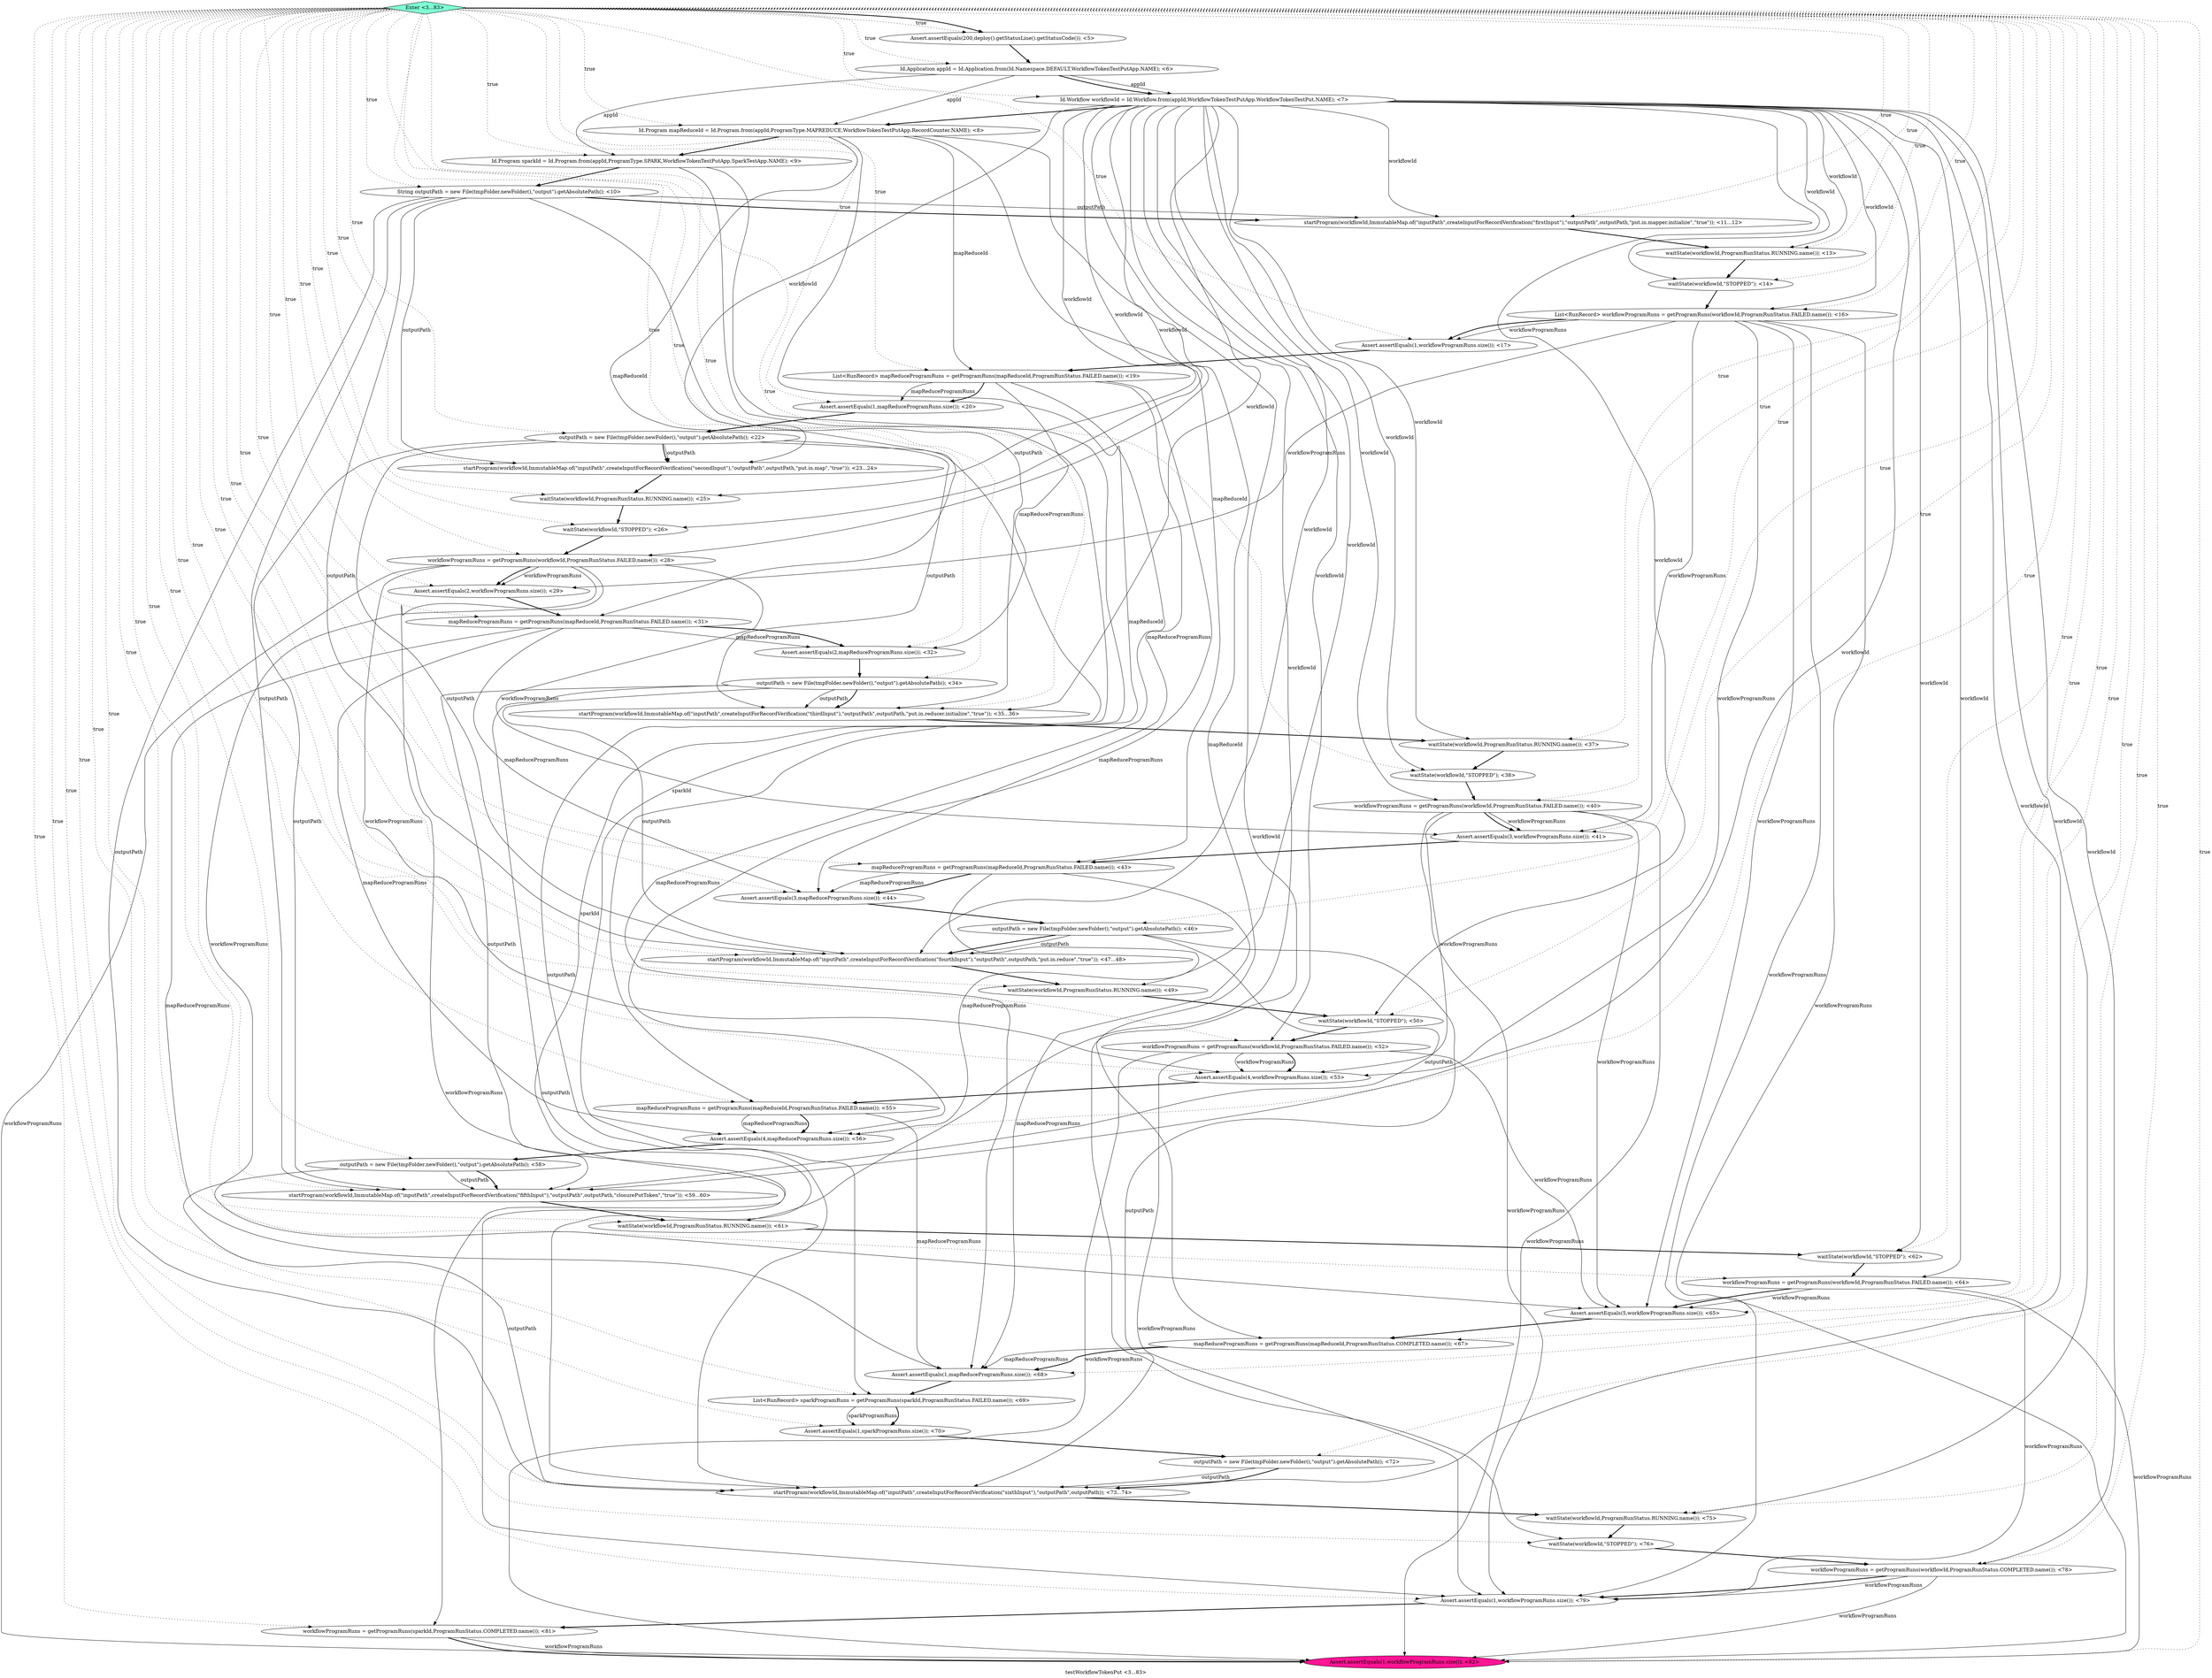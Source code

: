 digraph PDG {
label = "testWorkflowTokenPut <3...83>";
0.38 [style = filled, label = "startProgram(workflowId,ImmutableMap.of(\"inputPath\",createInputForRecordVerification(\"fifthInput\"),\"outputPath\",outputPath,\"closurePutToken\",\"true\")); <59...60>", fillcolor = white, shape = ellipse];
0.24 [style = filled, label = "waitState(workflowId,\"STOPPED\"); <38>", fillcolor = white, shape = ellipse];
0.31 [style = filled, label = "waitState(workflowId,ProgramRunStatus.RUNNING.name()); <49>", fillcolor = white, shape = ellipse];
0.6 [style = filled, label = "startProgram(workflowId,ImmutableMap.of(\"inputPath\",createInputForRecordVerification(\"firstInput\"),\"outputPath\",outputPath,\"put.in.mapper.initialize\",\"true\")); <11...12>", fillcolor = white, shape = ellipse];
0.39 [style = filled, label = "waitState(workflowId,ProgramRunStatus.RUNNING.name()); <61>", fillcolor = white, shape = ellipse];
0.2 [style = filled, label = "Id.Workflow workflowId = Id.Workflow.from(appId,WorkflowTokenTestPutApp.WorkflowTokenTestPut.NAME); <7>", fillcolor = white, shape = ellipse];
0.33 [style = filled, label = "workflowProgramRuns = getProgramRuns(workflowId,ProgramRunStatus.FAILED.name()); <52>", fillcolor = white, shape = ellipse];
0.26 [style = filled, label = "Assert.assertEquals(3,workflowProgramRuns.size()); <41>", fillcolor = white, shape = ellipse];
0.50 [style = filled, label = "waitState(workflowId,\"STOPPED\"); <76>", fillcolor = white, shape = ellipse];
0.13 [style = filled, label = "outputPath = new File(tmpFolder.newFolder(),\"output\").getAbsolutePath(); <22>", fillcolor = white, shape = ellipse];
0.21 [style = filled, label = "outputPath = new File(tmpFolder.newFolder(),\"output\").getAbsolutePath(); <34>", fillcolor = white, shape = ellipse];
0.0 [style = filled, label = "Assert.assertEquals(200,deploy().getStatusLine().getStatusCode()); <5>", fillcolor = white, shape = ellipse];
0.11 [style = filled, label = "List<RunRecord> mapReduceProgramRuns = getProgramRuns(mapReduceId,ProgramRunStatus.FAILED.name()); <19>", fillcolor = white, shape = ellipse];
0.16 [style = filled, label = "waitState(workflowId,\"STOPPED\"); <26>", fillcolor = white, shape = ellipse];
0.30 [style = filled, label = "startProgram(workflowId,ImmutableMap.of(\"inputPath\",createInputForRecordVerification(\"fourthInput\"),\"outputPath\",outputPath,\"put.in.reduce\",\"true\")); <47...48>", fillcolor = white, shape = ellipse];
0.54 [style = filled, label = "Assert.assertEquals(1,workflowProgramRuns.size()); <82>", fillcolor = deeppink, shape = ellipse];
0.5 [style = filled, label = "String outputPath = new File(tmpFolder.newFolder(),\"output\").getAbsolutePath(); <10>", fillcolor = white, shape = ellipse];
0.45 [style = filled, label = "List<RunRecord> sparkProgramRuns = getProgramRuns(sparkId,ProgramRunStatus.FAILED.name()); <69>", fillcolor = white, shape = ellipse];
0.3 [style = filled, label = "Id.Program mapReduceId = Id.Program.from(appId,ProgramType.MAPREDUCE,WorkflowTokenTestPutApp.RecordCounter.NAME); <8>", fillcolor = white, shape = ellipse];
0.48 [style = filled, label = "startProgram(workflowId,ImmutableMap.of(\"inputPath\",createInputForRecordVerification(\"sixthInput\"),\"outputPath\",outputPath)); <73...74>", fillcolor = white, shape = ellipse];
0.10 [style = filled, label = "Assert.assertEquals(1,workflowProgramRuns.size()); <17>", fillcolor = white, shape = ellipse];
0.53 [style = filled, label = "workflowProgramRuns = getProgramRuns(sparkId,ProgramRunStatus.COMPLETED.name()); <81>", fillcolor = white, shape = ellipse];
0.25 [style = filled, label = "workflowProgramRuns = getProgramRuns(workflowId,ProgramRunStatus.FAILED.name()); <40>", fillcolor = white, shape = ellipse];
0.47 [style = filled, label = "outputPath = new File(tmpFolder.newFolder(),\"output\").getAbsolutePath(); <72>", fillcolor = white, shape = ellipse];
0.28 [style = filled, label = "Assert.assertEquals(3,mapReduceProgramRuns.size()); <44>", fillcolor = white, shape = ellipse];
0.49 [style = filled, label = "waitState(workflowId,ProgramRunStatus.RUNNING.name()); <75>", fillcolor = white, shape = ellipse];
0.29 [style = filled, label = "outputPath = new File(tmpFolder.newFolder(),\"output\").getAbsolutePath(); <46>", fillcolor = white, shape = ellipse];
0.35 [style = filled, label = "mapReduceProgramRuns = getProgramRuns(mapReduceId,ProgramRunStatus.FAILED.name()); <55>", fillcolor = white, shape = ellipse];
0.27 [style = filled, label = "mapReduceProgramRuns = getProgramRuns(mapReduceId,ProgramRunStatus.FAILED.name()); <43>", fillcolor = white, shape = ellipse];
0.9 [style = filled, label = "List<RunRecord> workflowProgramRuns = getProgramRuns(workflowId,ProgramRunStatus.FAILED.name()); <16>", fillcolor = white, shape = ellipse];
0.32 [style = filled, label = "waitState(workflowId,\"STOPPED\"); <50>", fillcolor = white, shape = ellipse];
0.22 [style = filled, label = "startProgram(workflowId,ImmutableMap.of(\"inputPath\",createInputForRecordVerification(\"thirdInput\"),\"outputPath\",outputPath,\"put.in.reducer.initialize\",\"true\")); <35...36>", fillcolor = white, shape = ellipse];
0.46 [style = filled, label = "Assert.assertEquals(1,sparkProgramRuns.size()); <70>", fillcolor = white, shape = ellipse];
0.36 [style = filled, label = "Assert.assertEquals(4,mapReduceProgramRuns.size()); <56>", fillcolor = white, shape = ellipse];
0.44 [style = filled, label = "Assert.assertEquals(1,mapReduceProgramRuns.size()); <68>", fillcolor = white, shape = ellipse];
0.15 [style = filled, label = "waitState(workflowId,ProgramRunStatus.RUNNING.name()); <25>", fillcolor = white, shape = ellipse];
0.23 [style = filled, label = "waitState(workflowId,ProgramRunStatus.RUNNING.name()); <37>", fillcolor = white, shape = ellipse];
0.55 [style = filled, label = "Enter <3...83>", fillcolor = aquamarine, shape = diamond];
0.37 [style = filled, label = "outputPath = new File(tmpFolder.newFolder(),\"output\").getAbsolutePath(); <58>", fillcolor = white, shape = ellipse];
0.14 [style = filled, label = "startProgram(workflowId,ImmutableMap.of(\"inputPath\",createInputForRecordVerification(\"secondInput\"),\"outputPath\",outputPath,\"put.in.map\",\"true\")); <23...24>", fillcolor = white, shape = ellipse];
0.52 [style = filled, label = "Assert.assertEquals(1,workflowProgramRuns.size()); <79>", fillcolor = white, shape = ellipse];
0.51 [style = filled, label = "workflowProgramRuns = getProgramRuns(workflowId,ProgramRunStatus.COMPLETED.name()); <78>", fillcolor = white, shape = ellipse];
0.12 [style = filled, label = "Assert.assertEquals(1,mapReduceProgramRuns.size()); <20>", fillcolor = white, shape = ellipse];
0.8 [style = filled, label = "waitState(workflowId,\"STOPPED\"); <14>", fillcolor = white, shape = ellipse];
0.7 [style = filled, label = "waitState(workflowId,ProgramRunStatus.RUNNING.name()); <13>", fillcolor = white, shape = ellipse];
0.17 [style = filled, label = "workflowProgramRuns = getProgramRuns(workflowId,ProgramRunStatus.FAILED.name()); <28>", fillcolor = white, shape = ellipse];
0.4 [style = filled, label = "Id.Program sparkId = Id.Program.from(appId,ProgramType.SPARK,WorkflowTokenTestPutApp.SparkTestApp.NAME); <9>", fillcolor = white, shape = ellipse];
0.40 [style = filled, label = "waitState(workflowId,\"STOPPED\"); <62>", fillcolor = white, shape = ellipse];
0.18 [style = filled, label = "Assert.assertEquals(2,workflowProgramRuns.size()); <29>", fillcolor = white, shape = ellipse];
0.41 [style = filled, label = "workflowProgramRuns = getProgramRuns(workflowId,ProgramRunStatus.FAILED.name()); <64>", fillcolor = white, shape = ellipse];
0.1 [style = filled, label = "Id.Application appId = Id.Application.from(Id.Namespace.DEFAULT,WorkflowTokenTestPutApp.NAME); <6>", fillcolor = white, shape = ellipse];
0.20 [style = filled, label = "Assert.assertEquals(2,mapReduceProgramRuns.size()); <32>", fillcolor = white, shape = ellipse];
0.19 [style = filled, label = "mapReduceProgramRuns = getProgramRuns(mapReduceId,ProgramRunStatus.FAILED.name()); <31>", fillcolor = white, shape = ellipse];
0.34 [style = filled, label = "Assert.assertEquals(4,workflowProgramRuns.size()); <53>", fillcolor = white, shape = ellipse];
0.42 [style = filled, label = "Assert.assertEquals(5,workflowProgramRuns.size()); <65>", fillcolor = white, shape = ellipse];
0.43 [style = filled, label = "mapReduceProgramRuns = getProgramRuns(mapReduceId,ProgramRunStatus.COMPLETED.name()); <67>", fillcolor = white, shape = ellipse];
0.0 -> 0.1 [style = bold, label=""];
0.1 -> 0.2 [style = solid, label="appId"];
0.1 -> 0.2 [style = bold, label=""];
0.1 -> 0.3 [style = solid, label="appId"];
0.1 -> 0.4 [style = solid, label="appId"];
0.2 -> 0.3 [style = bold, label=""];
0.2 -> 0.6 [style = solid, label="workflowId"];
0.2 -> 0.7 [style = solid, label="workflowId"];
0.2 -> 0.8 [style = solid, label="workflowId"];
0.2 -> 0.9 [style = solid, label="workflowId"];
0.2 -> 0.14 [style = solid, label="workflowId"];
0.2 -> 0.15 [style = solid, label="workflowId"];
0.2 -> 0.16 [style = solid, label="workflowId"];
0.2 -> 0.17 [style = solid, label="workflowId"];
0.2 -> 0.22 [style = solid, label="workflowId"];
0.2 -> 0.23 [style = solid, label="workflowId"];
0.2 -> 0.24 [style = solid, label="workflowId"];
0.2 -> 0.25 [style = solid, label="workflowId"];
0.2 -> 0.30 [style = solid, label="workflowId"];
0.2 -> 0.31 [style = solid, label="workflowId"];
0.2 -> 0.32 [style = solid, label="workflowId"];
0.2 -> 0.33 [style = solid, label="workflowId"];
0.2 -> 0.38 [style = solid, label="workflowId"];
0.2 -> 0.39 [style = solid, label="workflowId"];
0.2 -> 0.40 [style = solid, label="workflowId"];
0.2 -> 0.41 [style = solid, label="workflowId"];
0.2 -> 0.48 [style = solid, label="workflowId"];
0.2 -> 0.49 [style = solid, label="workflowId"];
0.2 -> 0.50 [style = solid, label="workflowId"];
0.2 -> 0.51 [style = solid, label="workflowId"];
0.3 -> 0.4 [style = bold, label=""];
0.3 -> 0.11 [style = solid, label="mapReduceId"];
0.3 -> 0.19 [style = solid, label="mapReduceId"];
0.3 -> 0.27 [style = solid, label="mapReduceId"];
0.3 -> 0.35 [style = solid, label="mapReduceId"];
0.3 -> 0.43 [style = solid, label="mapReduceId"];
0.4 -> 0.5 [style = bold, label=""];
0.4 -> 0.45 [style = solid, label="sparkId"];
0.4 -> 0.53 [style = solid, label="sparkId"];
0.5 -> 0.6 [style = solid, label="outputPath"];
0.5 -> 0.6 [style = bold, label=""];
0.5 -> 0.14 [style = solid, label="outputPath"];
0.5 -> 0.22 [style = solid, label="outputPath"];
0.5 -> 0.30 [style = solid, label="outputPath"];
0.5 -> 0.38 [style = solid, label="outputPath"];
0.5 -> 0.48 [style = solid, label="outputPath"];
0.6 -> 0.7 [style = bold, label=""];
0.7 -> 0.8 [style = bold, label=""];
0.8 -> 0.9 [style = bold, label=""];
0.9 -> 0.10 [style = solid, label="workflowProgramRuns"];
0.9 -> 0.10 [style = bold, label=""];
0.9 -> 0.18 [style = solid, label="workflowProgramRuns"];
0.9 -> 0.26 [style = solid, label="workflowProgramRuns"];
0.9 -> 0.34 [style = solid, label="workflowProgramRuns"];
0.9 -> 0.42 [style = solid, label="workflowProgramRuns"];
0.9 -> 0.52 [style = solid, label="workflowProgramRuns"];
0.9 -> 0.54 [style = solid, label="workflowProgramRuns"];
0.10 -> 0.11 [style = bold, label=""];
0.11 -> 0.12 [style = solid, label="mapReduceProgramRuns"];
0.11 -> 0.12 [style = bold, label=""];
0.11 -> 0.20 [style = solid, label="mapReduceProgramRuns"];
0.11 -> 0.28 [style = solid, label="mapReduceProgramRuns"];
0.11 -> 0.36 [style = solid, label="mapReduceProgramRuns"];
0.11 -> 0.44 [style = solid, label="mapReduceProgramRuns"];
0.12 -> 0.13 [style = bold, label=""];
0.13 -> 0.14 [style = solid, label="outputPath"];
0.13 -> 0.14 [style = bold, label=""];
0.13 -> 0.22 [style = solid, label="outputPath"];
0.13 -> 0.30 [style = solid, label="outputPath"];
0.13 -> 0.38 [style = solid, label="outputPath"];
0.13 -> 0.48 [style = solid, label="outputPath"];
0.14 -> 0.15 [style = bold, label=""];
0.15 -> 0.16 [style = bold, label=""];
0.16 -> 0.17 [style = bold, label=""];
0.17 -> 0.18 [style = solid, label="workflowProgramRuns"];
0.17 -> 0.18 [style = bold, label=""];
0.17 -> 0.26 [style = solid, label="workflowProgramRuns"];
0.17 -> 0.34 [style = solid, label="workflowProgramRuns"];
0.17 -> 0.42 [style = solid, label="workflowProgramRuns"];
0.17 -> 0.52 [style = solid, label="workflowProgramRuns"];
0.17 -> 0.54 [style = solid, label="workflowProgramRuns"];
0.18 -> 0.19 [style = bold, label=""];
0.19 -> 0.20 [style = solid, label="mapReduceProgramRuns"];
0.19 -> 0.20 [style = bold, label=""];
0.19 -> 0.28 [style = solid, label="mapReduceProgramRuns"];
0.19 -> 0.36 [style = solid, label="mapReduceProgramRuns"];
0.19 -> 0.44 [style = solid, label="mapReduceProgramRuns"];
0.20 -> 0.21 [style = bold, label=""];
0.21 -> 0.22 [style = solid, label="outputPath"];
0.21 -> 0.22 [style = bold, label=""];
0.21 -> 0.30 [style = solid, label="outputPath"];
0.21 -> 0.38 [style = solid, label="outputPath"];
0.21 -> 0.48 [style = solid, label="outputPath"];
0.22 -> 0.23 [style = bold, label=""];
0.23 -> 0.24 [style = bold, label=""];
0.24 -> 0.25 [style = bold, label=""];
0.25 -> 0.26 [style = solid, label="workflowProgramRuns"];
0.25 -> 0.26 [style = bold, label=""];
0.25 -> 0.34 [style = solid, label="workflowProgramRuns"];
0.25 -> 0.42 [style = solid, label="workflowProgramRuns"];
0.25 -> 0.52 [style = solid, label="workflowProgramRuns"];
0.25 -> 0.54 [style = solid, label="workflowProgramRuns"];
0.26 -> 0.27 [style = bold, label=""];
0.27 -> 0.28 [style = solid, label="mapReduceProgramRuns"];
0.27 -> 0.28 [style = bold, label=""];
0.27 -> 0.36 [style = solid, label="mapReduceProgramRuns"];
0.27 -> 0.44 [style = solid, label="mapReduceProgramRuns"];
0.28 -> 0.29 [style = bold, label=""];
0.29 -> 0.30 [style = solid, label="outputPath"];
0.29 -> 0.30 [style = bold, label=""];
0.29 -> 0.38 [style = solid, label="outputPath"];
0.29 -> 0.48 [style = solid, label="outputPath"];
0.30 -> 0.31 [style = bold, label=""];
0.31 -> 0.32 [style = bold, label=""];
0.32 -> 0.33 [style = bold, label=""];
0.33 -> 0.34 [style = solid, label="workflowProgramRuns"];
0.33 -> 0.34 [style = bold, label=""];
0.33 -> 0.42 [style = solid, label="workflowProgramRuns"];
0.33 -> 0.52 [style = solid, label="workflowProgramRuns"];
0.33 -> 0.54 [style = solid, label="workflowProgramRuns"];
0.34 -> 0.35 [style = bold, label=""];
0.35 -> 0.36 [style = solid, label="mapReduceProgramRuns"];
0.35 -> 0.36 [style = bold, label=""];
0.35 -> 0.44 [style = solid, label="mapReduceProgramRuns"];
0.36 -> 0.37 [style = bold, label=""];
0.37 -> 0.38 [style = solid, label="outputPath"];
0.37 -> 0.38 [style = bold, label=""];
0.37 -> 0.48 [style = solid, label="outputPath"];
0.38 -> 0.39 [style = bold, label=""];
0.39 -> 0.40 [style = bold, label=""];
0.40 -> 0.41 [style = bold, label=""];
0.41 -> 0.42 [style = solid, label="workflowProgramRuns"];
0.41 -> 0.42 [style = bold, label=""];
0.41 -> 0.52 [style = solid, label="workflowProgramRuns"];
0.41 -> 0.54 [style = solid, label="workflowProgramRuns"];
0.42 -> 0.43 [style = bold, label=""];
0.43 -> 0.44 [style = solid, label="mapReduceProgramRuns"];
0.43 -> 0.44 [style = bold, label=""];
0.44 -> 0.45 [style = bold, label=""];
0.45 -> 0.46 [style = solid, label="sparkProgramRuns"];
0.45 -> 0.46 [style = bold, label=""];
0.46 -> 0.47 [style = bold, label=""];
0.47 -> 0.48 [style = solid, label="outputPath"];
0.47 -> 0.48 [style = bold, label=""];
0.48 -> 0.49 [style = bold, label=""];
0.49 -> 0.50 [style = bold, label=""];
0.50 -> 0.51 [style = bold, label=""];
0.51 -> 0.52 [style = solid, label="workflowProgramRuns"];
0.51 -> 0.52 [style = bold, label=""];
0.51 -> 0.54 [style = solid, label="workflowProgramRuns"];
0.52 -> 0.53 [style = bold, label=""];
0.53 -> 0.54 [style = solid, label="workflowProgramRuns"];
0.53 -> 0.54 [style = bold, label=""];
0.55 -> 0.0 [style = dotted, label="true"];
0.55 -> 0.0 [style = bold, label=""];
0.55 -> 0.1 [style = dotted, label="true"];
0.55 -> 0.2 [style = dotted, label="true"];
0.55 -> 0.3 [style = dotted, label="true"];
0.55 -> 0.4 [style = dotted, label="true"];
0.55 -> 0.5 [style = dotted, label="true"];
0.55 -> 0.6 [style = dotted, label="true"];
0.55 -> 0.7 [style = dotted, label="true"];
0.55 -> 0.8 [style = dotted, label="true"];
0.55 -> 0.9 [style = dotted, label="true"];
0.55 -> 0.10 [style = dotted, label="true"];
0.55 -> 0.11 [style = dotted, label="true"];
0.55 -> 0.12 [style = dotted, label="true"];
0.55 -> 0.13 [style = dotted, label="true"];
0.55 -> 0.14 [style = dotted, label="true"];
0.55 -> 0.15 [style = dotted, label="true"];
0.55 -> 0.16 [style = dotted, label="true"];
0.55 -> 0.17 [style = dotted, label="true"];
0.55 -> 0.18 [style = dotted, label="true"];
0.55 -> 0.19 [style = dotted, label="true"];
0.55 -> 0.20 [style = dotted, label="true"];
0.55 -> 0.21 [style = dotted, label="true"];
0.55 -> 0.22 [style = dotted, label="true"];
0.55 -> 0.23 [style = dotted, label="true"];
0.55 -> 0.24 [style = dotted, label="true"];
0.55 -> 0.25 [style = dotted, label="true"];
0.55 -> 0.26 [style = dotted, label="true"];
0.55 -> 0.27 [style = dotted, label="true"];
0.55 -> 0.28 [style = dotted, label="true"];
0.55 -> 0.29 [style = dotted, label="true"];
0.55 -> 0.30 [style = dotted, label="true"];
0.55 -> 0.31 [style = dotted, label="true"];
0.55 -> 0.32 [style = dotted, label="true"];
0.55 -> 0.33 [style = dotted, label="true"];
0.55 -> 0.34 [style = dotted, label="true"];
0.55 -> 0.35 [style = dotted, label="true"];
0.55 -> 0.36 [style = dotted, label="true"];
0.55 -> 0.37 [style = dotted, label="true"];
0.55 -> 0.38 [style = dotted, label="true"];
0.55 -> 0.39 [style = dotted, label="true"];
0.55 -> 0.40 [style = dotted, label="true"];
0.55 -> 0.41 [style = dotted, label="true"];
0.55 -> 0.42 [style = dotted, label="true"];
0.55 -> 0.43 [style = dotted, label="true"];
0.55 -> 0.44 [style = dotted, label="true"];
0.55 -> 0.45 [style = dotted, label="true"];
0.55 -> 0.46 [style = dotted, label="true"];
0.55 -> 0.47 [style = dotted, label="true"];
0.55 -> 0.48 [style = dotted, label="true"];
0.55 -> 0.49 [style = dotted, label="true"];
0.55 -> 0.50 [style = dotted, label="true"];
0.55 -> 0.51 [style = dotted, label="true"];
0.55 -> 0.52 [style = dotted, label="true"];
0.55 -> 0.53 [style = dotted, label="true"];
0.55 -> 0.54 [style = dotted, label="true"];
}
